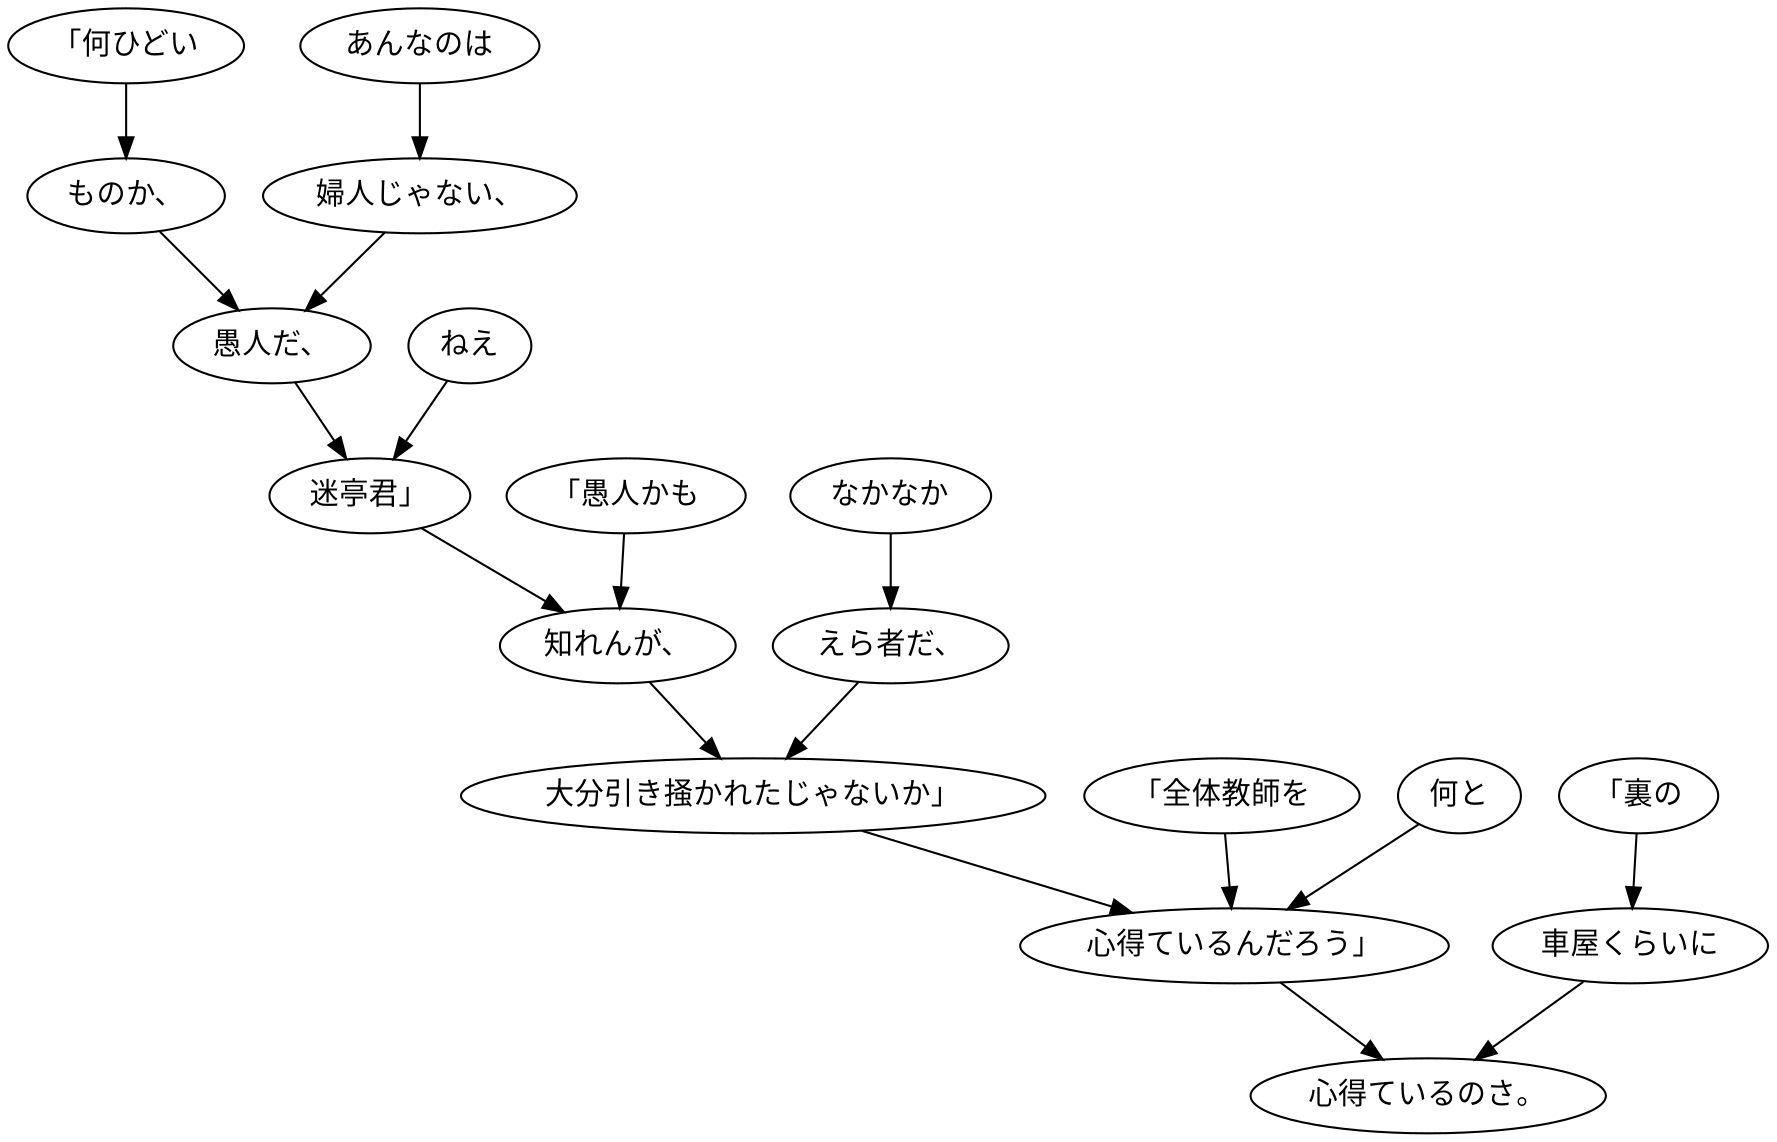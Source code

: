 digraph graph1728 {
	node0 [label="「何ひどい"];
	node1 [label="ものか、"];
	node2 [label="あんなのは"];
	node3 [label="婦人じゃない、"];
	node4 [label="愚人だ、"];
	node5 [label="ねえ"];
	node6 [label="迷亭君」"];
	node7 [label="「愚人かも"];
	node8 [label="知れんが、"];
	node9 [label="なかなか"];
	node10 [label="えら者だ、"];
	node11 [label="大分引き掻かれたじゃないか」"];
	node12 [label="「全体教師を"];
	node13 [label="何と"];
	node14 [label="心得ているんだろう」"];
	node15 [label="「裏の"];
	node16 [label="車屋くらいに"];
	node17 [label="心得ているのさ。"];
	node0 -> node1;
	node1 -> node4;
	node2 -> node3;
	node3 -> node4;
	node4 -> node6;
	node5 -> node6;
	node6 -> node8;
	node7 -> node8;
	node8 -> node11;
	node9 -> node10;
	node10 -> node11;
	node11 -> node14;
	node12 -> node14;
	node13 -> node14;
	node14 -> node17;
	node15 -> node16;
	node16 -> node17;
}
